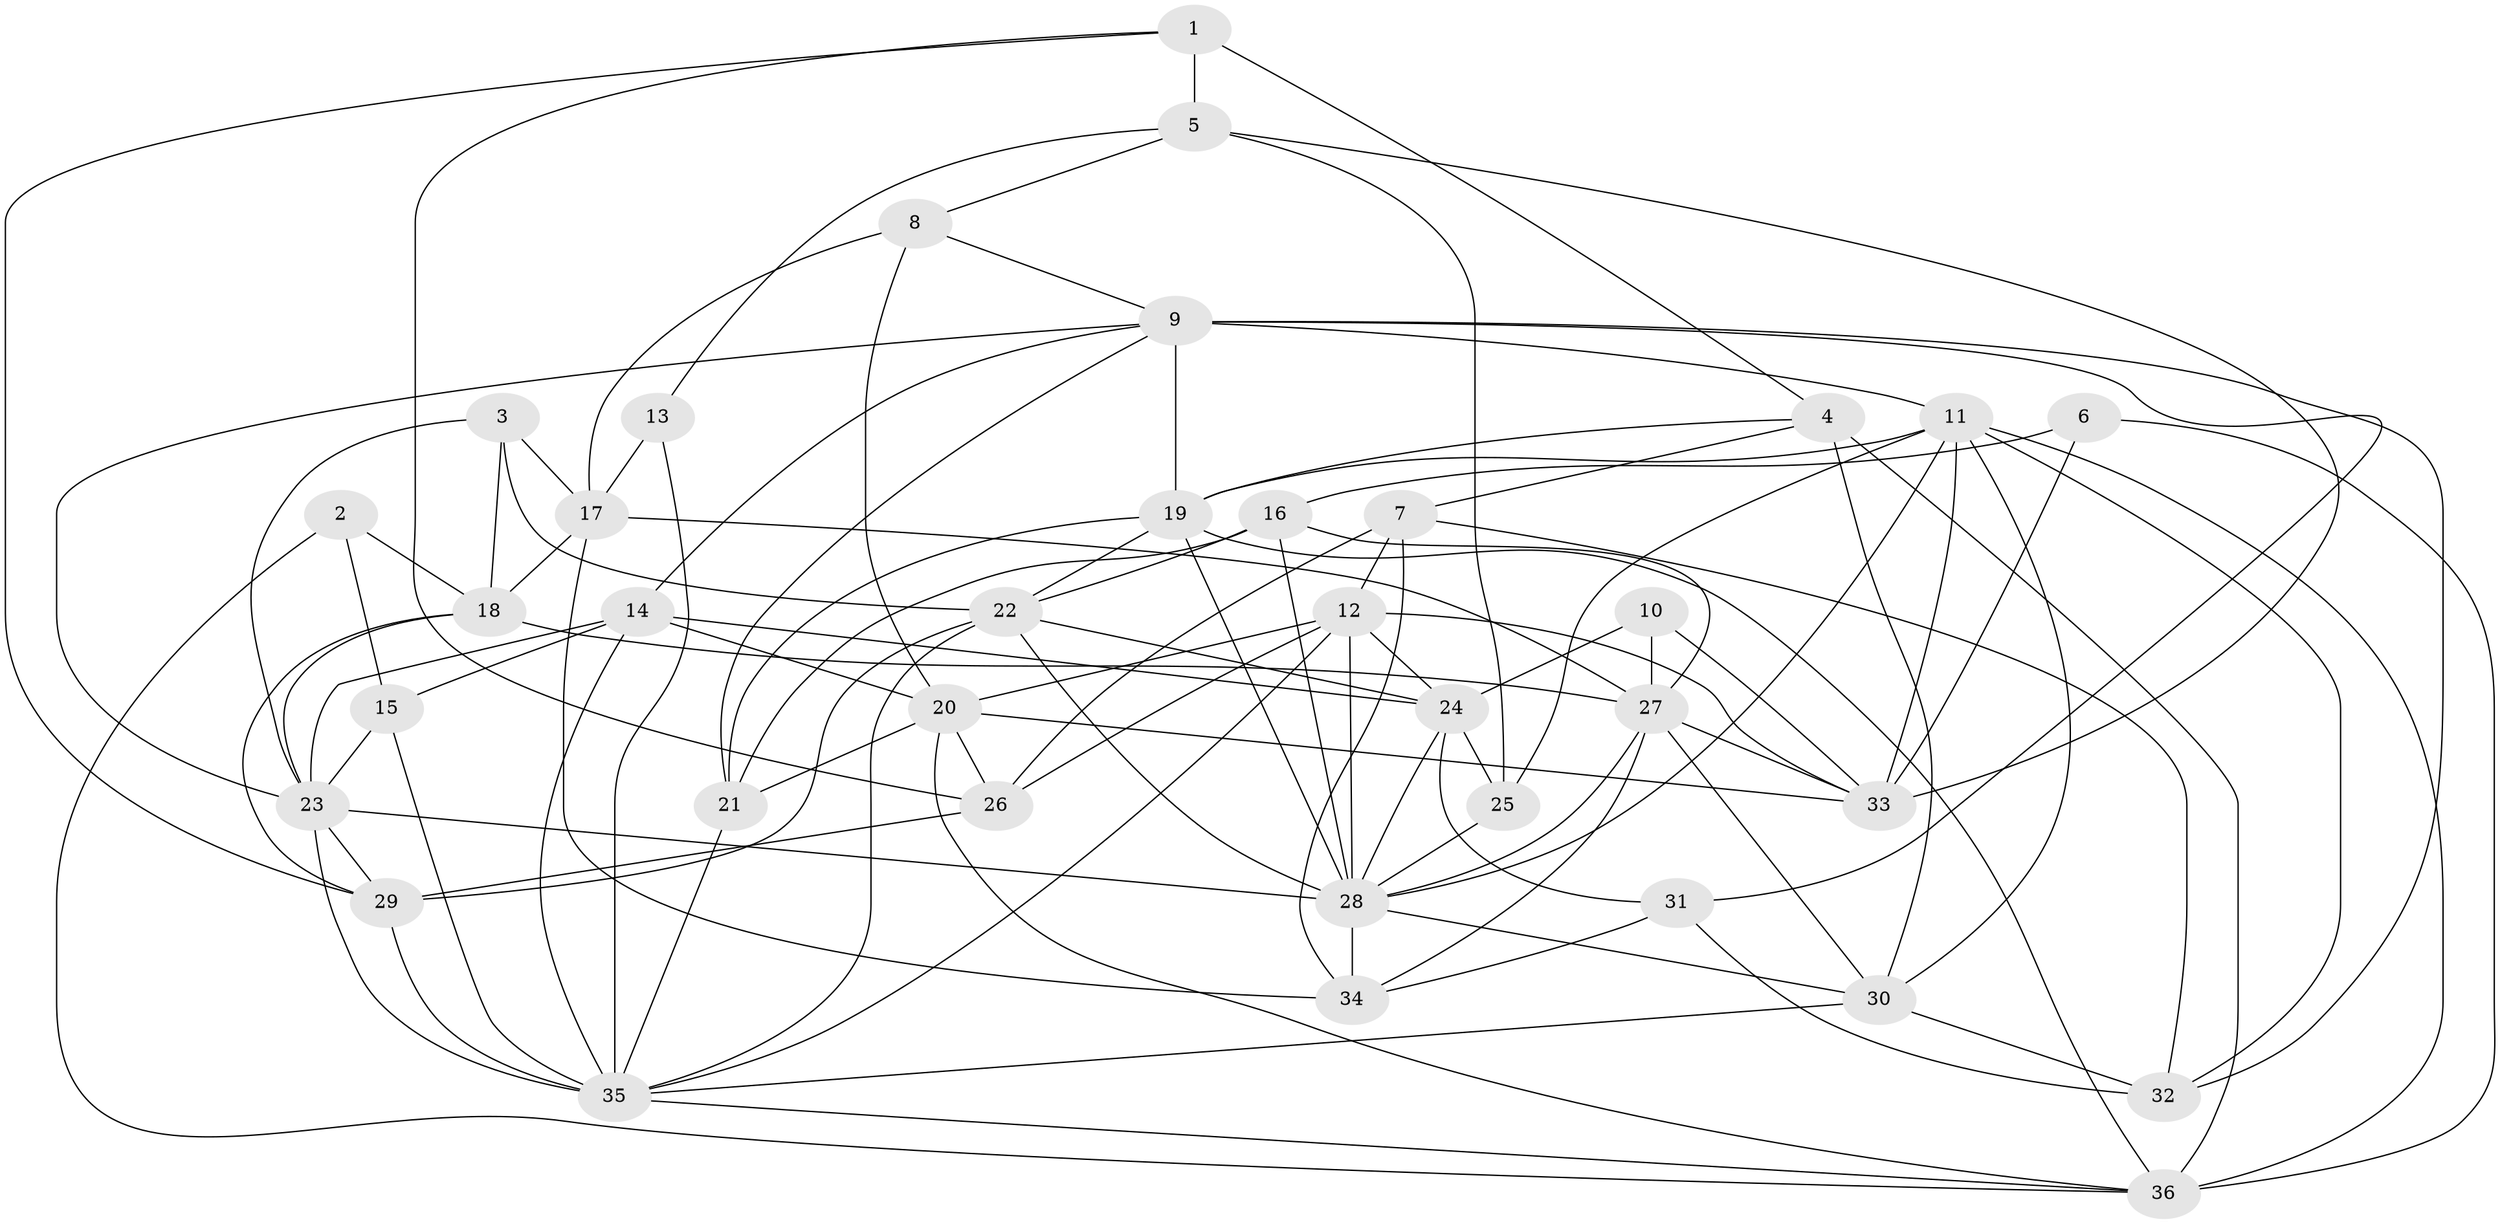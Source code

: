 // original degree distribution, {4: 0.20454545454545456, 6: 0.06818181818181818, 3: 0.3068181818181818, 8: 0.03409090909090909, 5: 0.14772727272727273, 2: 0.17045454545454544, 7: 0.056818181818181816, 9: 0.011363636363636364}
// Generated by graph-tools (version 1.1) at 2025/37/03/04/25 23:37:11]
// undirected, 36 vertices, 104 edges
graph export_dot {
  node [color=gray90,style=filled];
  1;
  2;
  3;
  4;
  5;
  6;
  7;
  8;
  9;
  10;
  11;
  12;
  13;
  14;
  15;
  16;
  17;
  18;
  19;
  20;
  21;
  22;
  23;
  24;
  25;
  26;
  27;
  28;
  29;
  30;
  31;
  32;
  33;
  34;
  35;
  36;
  1 -- 4 [weight=2.0];
  1 -- 5 [weight=1.0];
  1 -- 26 [weight=1.0];
  1 -- 29 [weight=1.0];
  2 -- 15 [weight=1.0];
  2 -- 18 [weight=1.0];
  2 -- 36 [weight=1.0];
  3 -- 17 [weight=1.0];
  3 -- 18 [weight=1.0];
  3 -- 22 [weight=1.0];
  3 -- 23 [weight=1.0];
  4 -- 7 [weight=1.0];
  4 -- 19 [weight=2.0];
  4 -- 30 [weight=1.0];
  4 -- 36 [weight=2.0];
  5 -- 8 [weight=1.0];
  5 -- 13 [weight=1.0];
  5 -- 25 [weight=1.0];
  5 -- 33 [weight=1.0];
  6 -- 16 [weight=1.0];
  6 -- 33 [weight=2.0];
  6 -- 36 [weight=1.0];
  7 -- 12 [weight=1.0];
  7 -- 26 [weight=1.0];
  7 -- 32 [weight=1.0];
  7 -- 34 [weight=1.0];
  8 -- 9 [weight=1.0];
  8 -- 17 [weight=1.0];
  8 -- 20 [weight=1.0];
  9 -- 11 [weight=1.0];
  9 -- 14 [weight=1.0];
  9 -- 19 [weight=1.0];
  9 -- 21 [weight=1.0];
  9 -- 23 [weight=1.0];
  9 -- 31 [weight=1.0];
  9 -- 32 [weight=2.0];
  10 -- 24 [weight=1.0];
  10 -- 27 [weight=1.0];
  10 -- 33 [weight=1.0];
  11 -- 19 [weight=1.0];
  11 -- 25 [weight=1.0];
  11 -- 28 [weight=1.0];
  11 -- 30 [weight=1.0];
  11 -- 32 [weight=1.0];
  11 -- 33 [weight=1.0];
  11 -- 36 [weight=1.0];
  12 -- 20 [weight=1.0];
  12 -- 24 [weight=3.0];
  12 -- 26 [weight=1.0];
  12 -- 28 [weight=1.0];
  12 -- 33 [weight=1.0];
  12 -- 35 [weight=1.0];
  13 -- 17 [weight=1.0];
  13 -- 35 [weight=1.0];
  14 -- 15 [weight=1.0];
  14 -- 20 [weight=1.0];
  14 -- 23 [weight=1.0];
  14 -- 24 [weight=1.0];
  14 -- 35 [weight=1.0];
  15 -- 23 [weight=1.0];
  15 -- 35 [weight=1.0];
  16 -- 21 [weight=1.0];
  16 -- 22 [weight=1.0];
  16 -- 27 [weight=1.0];
  16 -- 28 [weight=1.0];
  17 -- 18 [weight=1.0];
  17 -- 27 [weight=2.0];
  17 -- 34 [weight=1.0];
  18 -- 23 [weight=1.0];
  18 -- 27 [weight=1.0];
  18 -- 29 [weight=1.0];
  19 -- 21 [weight=1.0];
  19 -- 22 [weight=1.0];
  19 -- 28 [weight=2.0];
  19 -- 36 [weight=1.0];
  20 -- 21 [weight=2.0];
  20 -- 26 [weight=1.0];
  20 -- 33 [weight=1.0];
  20 -- 36 [weight=1.0];
  21 -- 35 [weight=1.0];
  22 -- 24 [weight=1.0];
  22 -- 28 [weight=1.0];
  22 -- 29 [weight=2.0];
  22 -- 35 [weight=1.0];
  23 -- 28 [weight=1.0];
  23 -- 29 [weight=1.0];
  23 -- 35 [weight=2.0];
  24 -- 25 [weight=1.0];
  24 -- 28 [weight=2.0];
  24 -- 31 [weight=1.0];
  25 -- 28 [weight=1.0];
  26 -- 29 [weight=1.0];
  27 -- 28 [weight=1.0];
  27 -- 30 [weight=1.0];
  27 -- 33 [weight=1.0];
  27 -- 34 [weight=1.0];
  28 -- 30 [weight=1.0];
  28 -- 34 [weight=3.0];
  29 -- 35 [weight=1.0];
  30 -- 32 [weight=1.0];
  30 -- 35 [weight=1.0];
  31 -- 32 [weight=1.0];
  31 -- 34 [weight=1.0];
  35 -- 36 [weight=1.0];
}
